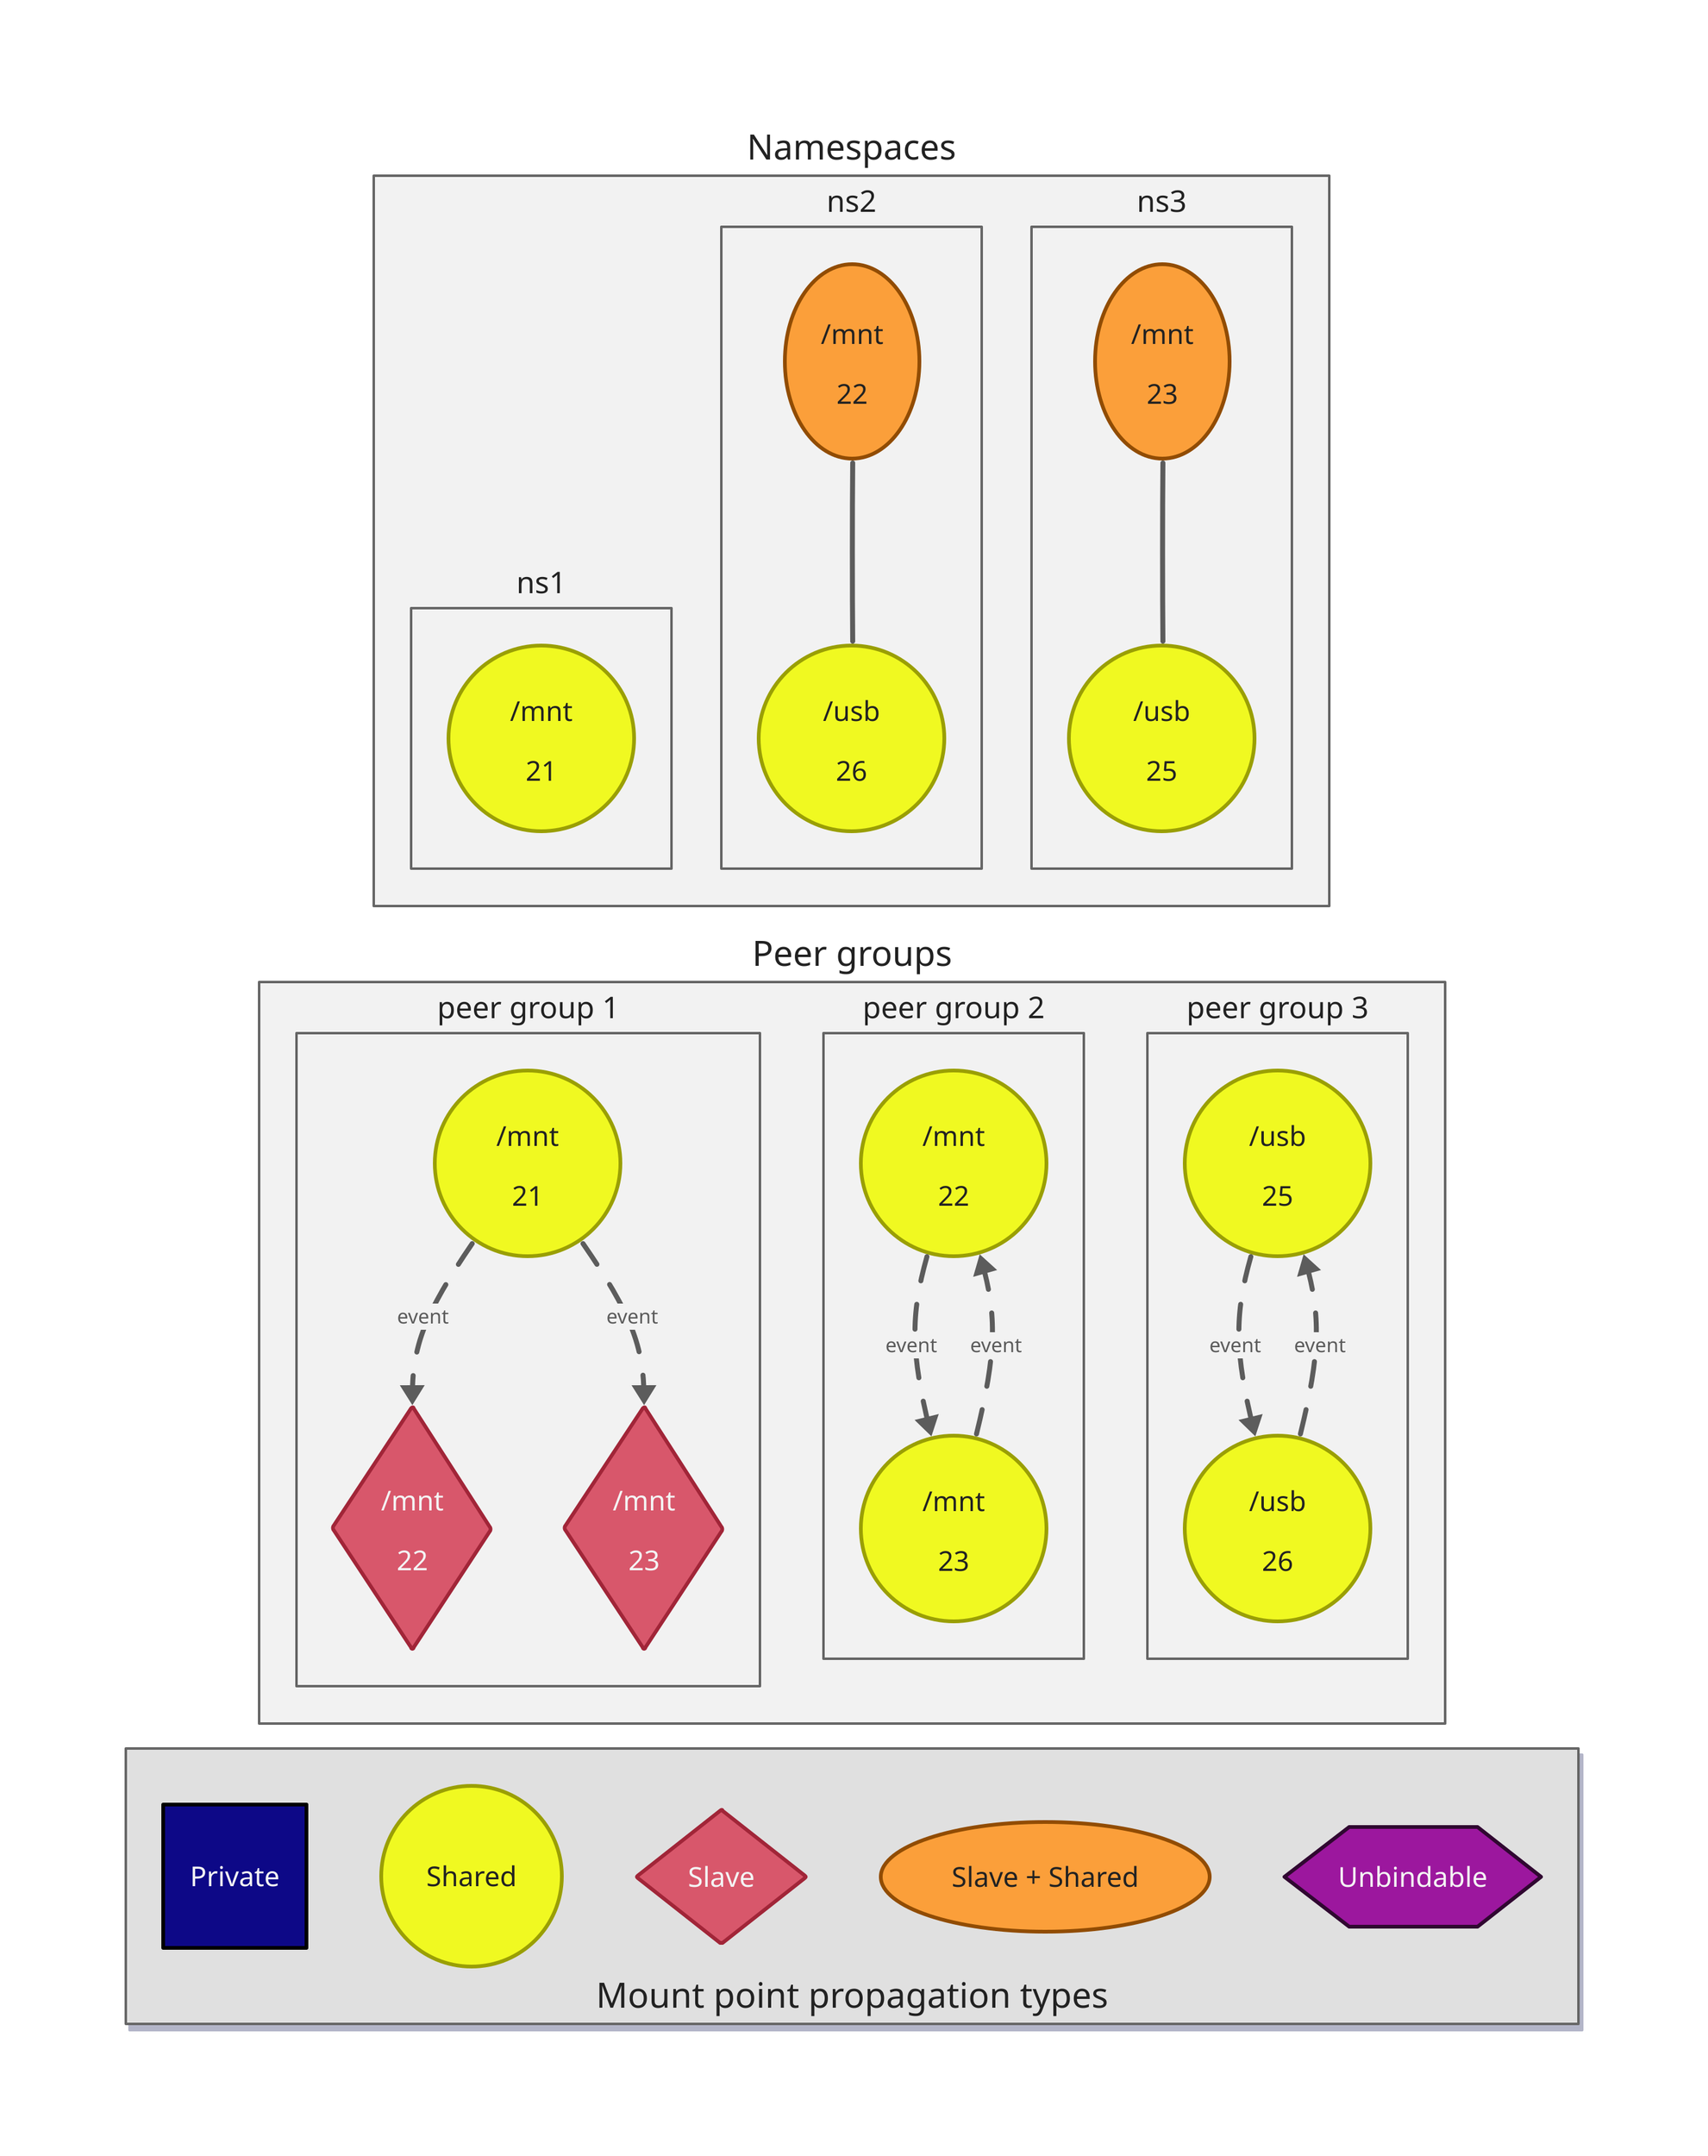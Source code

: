 classes: {
  namespace: {
    style: {
      fill: "#f2f2f2"
      stroke: "#666666"
      font-color: "#222222"
      bold: true
    }
  }

  edge: {
    style: {
      stroke: "#5c5c5c"
      stroke-width: 4
    }
  }

  event-edge: {
    style: {
      stroke: "#5c5c5c"
      stroke-width: 4
      font-color: "#5c5c5c"
      animated: true
    }
  }

  bind-mount: {
    shape: circle
    style: {
      fill: "#f0f921"
      stroke: "#9a9f04"
      stroke-width: 3
      font-size: 22
      font-color: "#222222"
      double-border: true
    }
  }

  private: {
    shape: square
    style: {
      fill: "#0d0887"
      stroke: "#000000"
      stroke-width: 3
      font-size: 22
      font-color: "#f4f4f4"
    }
  }

  shared: {
    shape: circle
    style: {
      fill: "#f0f921"
      stroke: "#9a9f04"
      stroke-width: 3
      font-size: 22
      font-color: "#222222"
    }
  }

  slave: {
    shape: diamond
    style: {
      fill: "#d8576b"
      stroke: "#a12538"
      stroke-width: 3
      font-size: 22
      font-color: "#f4f4f4"
    }
  }

  slave-shared: {
    shape: oval
    style: {
      fill: "#fb9f3a"
      stroke: "#914c03"
      stroke-width: 3
      font-size: 22
      font-color: "#222222"
    }
  }

  unbindable: {
    shape: hexagon
    style: {
      fill: "#9c179e"
      stroke: "#300731"
      stroke-width: 3
      font-size: 22
      font-color: "#f4f4f4"
    }
  }
}

namespaces: {
  label: "Namespaces"
  class: namespace
  near: top-center

  ns1: {
    class: namespace
    label: "ns1"

    mnt: {
      class: shared
      label: "/mnt\n\n21"
    }
  }

  ns2: {
    class: namespace
    label: "ns2"

    mnt: {
      class: slave-shared
      label: "/mnt\n\n22"
    }

    usb: {
      class: shared
      label: "/usb\n\n26"
    }

    mnt -- usb: {class: edge}
  }

  ns3: {
    class: namespace
    label: "ns3"

    mnt: {
      class: slave-shared
      label: "/mnt\n\n23"
    }

    usb: {
      class: shared
      label: "/usb\n\n25"
    }

    mnt -- usb: {class: edge}
  }
}

peer-groups: {
  label: "Peer groups"
  class: namespace

  peer-group1: {
    class: namespace
    label: "peer group 1"

    mnt-21: {
      class: shared
      label: "/mnt\n\n21"
    }

    mnt-22: {
      class: slave
      label: "/mnt\n\n22"
    }

    mnt-23: {
      class: slave
      label: "/mnt\n\n23"
    }

    mnt-21 -> mnt-22: "event" {class: event-edge}
    mnt-21 -> mnt-23: "event" {class: event-edge}
  }

  peer-group2: {
    class: namespace
    label: "peer group 2"

    mnt-22: {
      class: shared
      label: "/mnt\n\n22"
    }

    mnt-23: {
      class: shared
      label: "/mnt\n\n23"
    }

    mnt-22 -> mnt-23: "event" {class: event-edge}
    mnt-23 -> mnt-22: "event" {class: event-edge}
  }

  peer-group3: {
    class: namespace
    label: "peer group 3"

    usb-25: {
      class: shared
      label: "/usb\n\n25"
    }

    usb-26: {
      class: shared
      label: "/usb\n\n26"
    }

    usb-25 -> usb-26: "event" {class: event-edge}
    usb-26 -> usb-25: "event" {class: event-edge}
  }
}

legend: {
  near: bottom-center
  label: "Mount point propagation types"
  label.near: bottom-center
  style: {
    fill: "#e0e0e0"
    stroke: "#666666"
    font-color: "#222222"
    bold: true
    shadow: true
  }

  private: {
    class: private
    label: "Private"
  }

  shared: {
    class: shared
    label: "Shared"
  }

  slave: {
    class: slave
    label: "Slave"
  }

  slave-shared: {
    class: slave-shared
    label: "Slave + Shared"
  }

  unbindable: {
    class: unbindable
    label: "Unbindable"
  }
}
